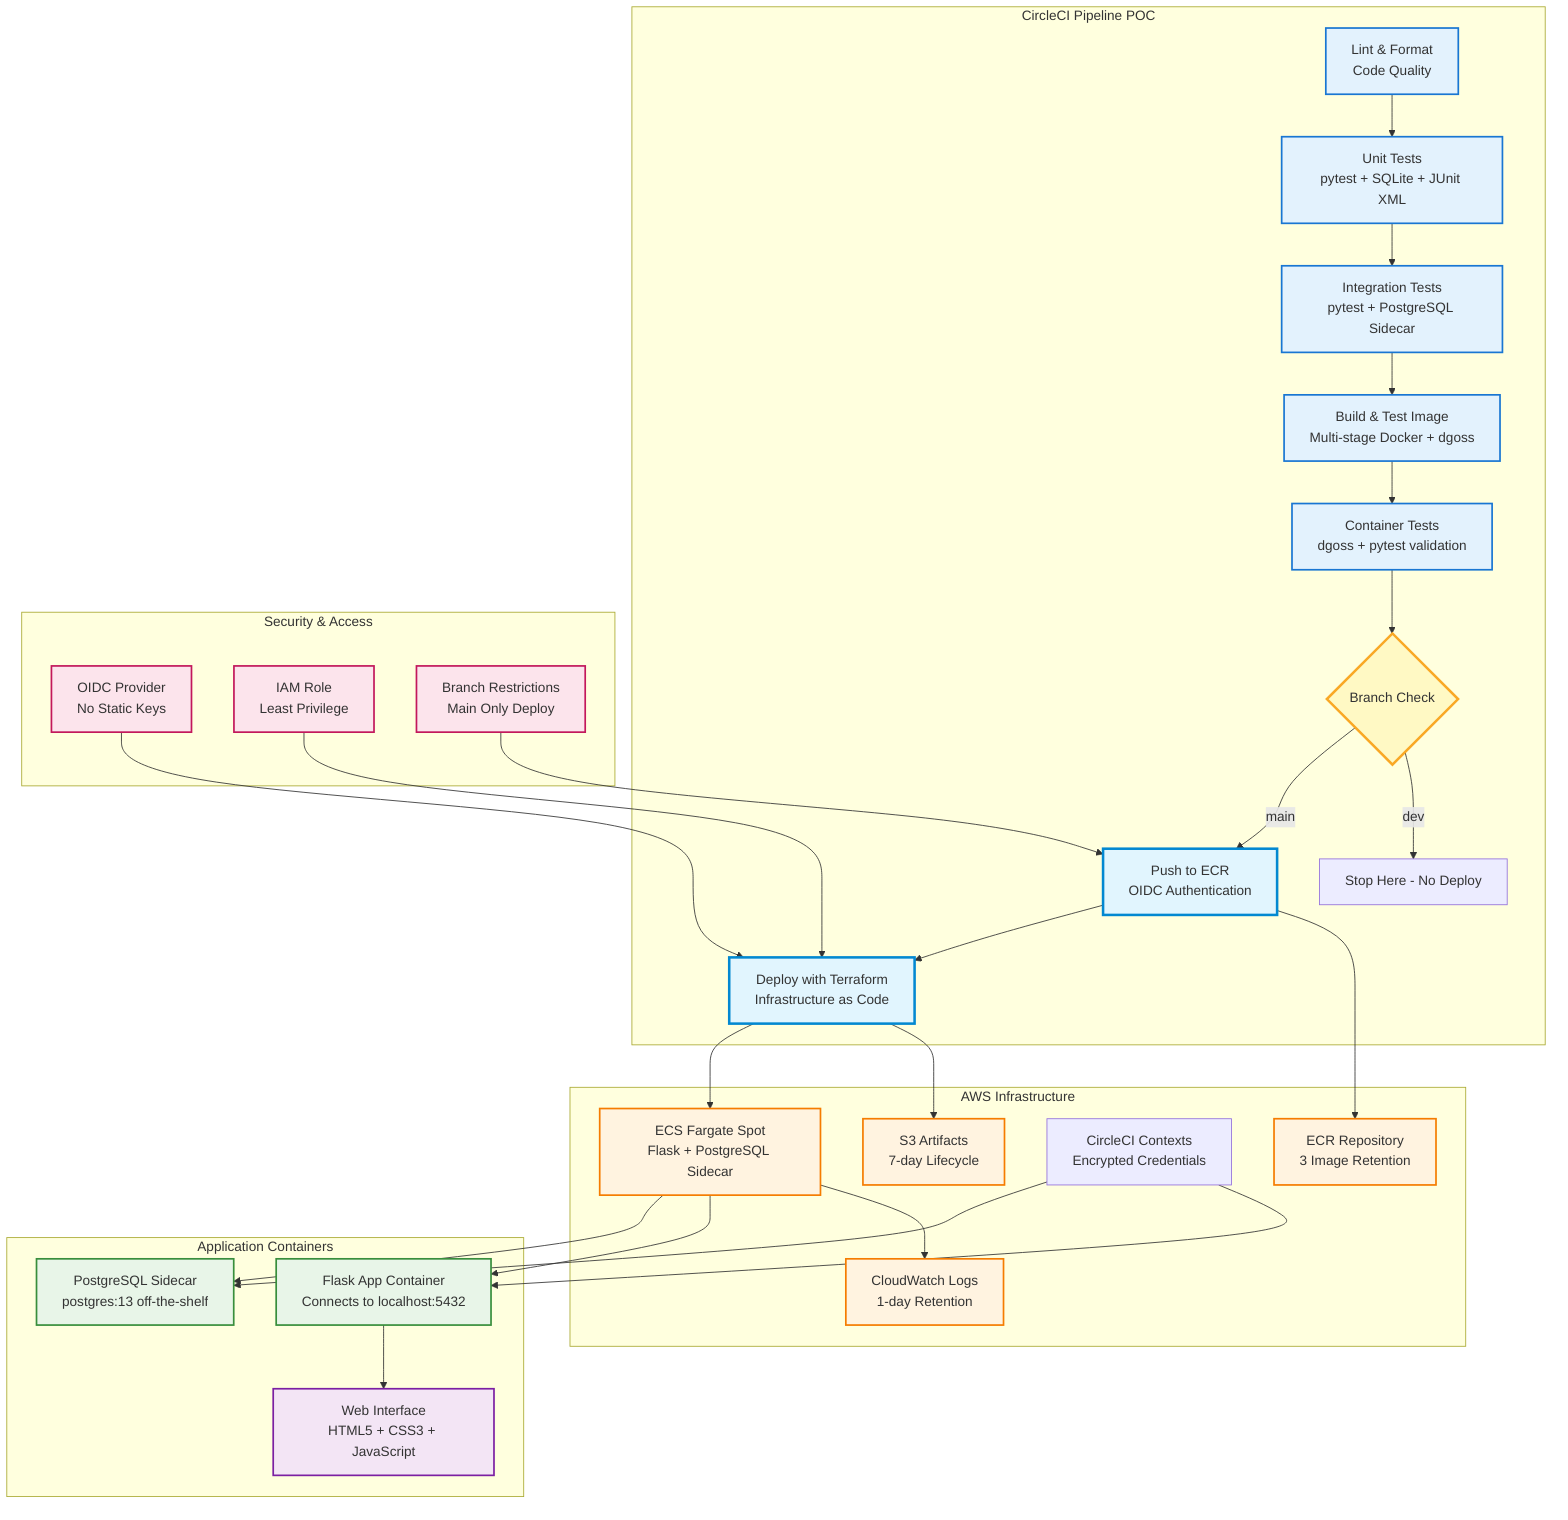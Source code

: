 graph TB    
    subgraph "CircleCI Pipeline POC"
        F[Lint & Format<br/>Code Quality] --> G[Unit Tests<br/>pytest + SQLite + JUnit XML]
        G --> H[Integration Tests<br/>pytest + PostgreSQL Sidecar]
        H --> I[Build & Test Image<br/>Multi-stage Docker + dgoss]
        I --> J[Container Tests<br/>dgoss + pytest validation]
        J --> K{Branch Check}
        K -->|main| N[Push to ECR<br/>OIDC Authentication]
        K -->|dev| M[Stop Here - No Deploy]
        N --> O[Deploy with Terraform<br/>Infrastructure as Code]
    end
    
    subgraph "AWS Infrastructure"
        P[ECR Repository<br/>3 Image Retention]
        Q[ECS Fargate Spot<br/>Flask + PostgreSQL Sidecar]
        R[CircleCI Contexts<br/>Encrypted Credentials]
        S[S3 Artifacts<br/>7-day Lifecycle]
        T[CloudWatch Logs<br/>1-day Retention]
    end
    
    subgraph "Application Containers"
        U[PostgreSQL Sidecar<br/>postgres:13 off-the-shelf]
        V[Flask App Container<br/>Connects to localhost:5432]
        W[Web Interface<br/>HTML5 + CSS3 + JavaScript]
    end
    
    subgraph "Security & Access"
        Z[OIDC Provider<br/>No Static Keys]
        AA[IAM Role<br/>Least Privilege]
        BB[Branch Restrictions<br/>Main Only Deploy]
    end
    
    %% Connections
    N --> P
    O --> Q
    Q --> U
    Q --> V
    V --> W
    R --> U
    R --> V
    O --> S
    Q --> T
    Z --> O
    AA --> O
    BB --> N
    
    %% Styling
    classDef pipeline fill:#e3f2fd,stroke:#1976d2,stroke-width:2px
    classDef aws fill:#fff3e0,stroke:#f57c00,stroke-width:2px
    classDef application fill:#e8f5e8,stroke:#388e3c,stroke-width:2px
    classDef security fill:#fce4ec,stroke:#c2185b,stroke-width:2px
    classDef decision fill:#fff9c4,stroke:#f9a825,stroke-width:3px
    classDef deploy fill:#e1f5fe,stroke:#0288d1,stroke-width:3px
    classDef web fill:#f3e5f5,stroke:#7b1fa2,stroke-width:2px
    
    class F,G,H,I,J pipeline
    class P,Q,S,T aws
    class U,V application
    class W web
    class Z,AA,BB security
    class K decision
    class N,O deploy